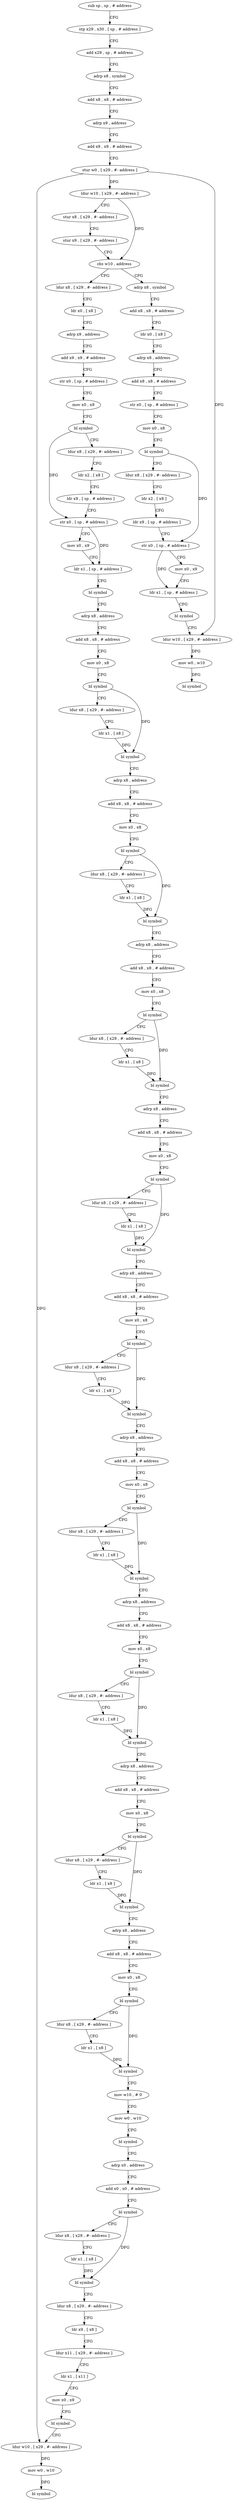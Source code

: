 digraph "func" {
"4243756" [label = "sub sp , sp , # address" ]
"4243760" [label = "stp x29 , x30 , [ sp , # address ]" ]
"4243764" [label = "add x29 , sp , # address" ]
"4243768" [label = "adrp x8 , symbol" ]
"4243772" [label = "add x8 , x8 , # address" ]
"4243776" [label = "adrp x9 , address" ]
"4243780" [label = "add x9 , x9 , # address" ]
"4243784" [label = "stur w0 , [ x29 , #- address ]" ]
"4243788" [label = "ldur w10 , [ x29 , #- address ]" ]
"4243792" [label = "stur x8 , [ x29 , #- address ]" ]
"4243796" [label = "stur x9 , [ x29 , #- address ]" ]
"4243800" [label = "cbz w10 , address" ]
"4243876" [label = "ldur x8 , [ x29 , #- address ]" ]
"4243804" [label = "adrp x8 , symbol" ]
"4243880" [label = "ldr x0 , [ x8 ]" ]
"4243884" [label = "adrp x9 , address" ]
"4243888" [label = "add x9 , x9 , # address" ]
"4243892" [label = "str x0 , [ sp , # address ]" ]
"4243896" [label = "mov x0 , x9" ]
"4243900" [label = "bl symbol" ]
"4243904" [label = "ldur x8 , [ x29 , #- address ]" ]
"4243908" [label = "ldr x2 , [ x8 ]" ]
"4243912" [label = "ldr x9 , [ sp , # address ]" ]
"4243916" [label = "str x0 , [ sp , # address ]" ]
"4243920" [label = "mov x0 , x9" ]
"4243924" [label = "ldr x1 , [ sp , # address ]" ]
"4243928" [label = "bl symbol" ]
"4243932" [label = "adrp x8 , address" ]
"4243936" [label = "add x8 , x8 , # address" ]
"4243940" [label = "mov x0 , x8" ]
"4243944" [label = "bl symbol" ]
"4243948" [label = "ldur x8 , [ x29 , #- address ]" ]
"4243952" [label = "ldr x1 , [ x8 ]" ]
"4243956" [label = "bl symbol" ]
"4243960" [label = "adrp x8 , address" ]
"4243964" [label = "add x8 , x8 , # address" ]
"4243968" [label = "mov x0 , x8" ]
"4243972" [label = "bl symbol" ]
"4243976" [label = "ldur x8 , [ x29 , #- address ]" ]
"4243980" [label = "ldr x1 , [ x8 ]" ]
"4243984" [label = "bl symbol" ]
"4243988" [label = "adrp x8 , address" ]
"4243992" [label = "add x8 , x8 , # address" ]
"4243996" [label = "mov x0 , x8" ]
"4244000" [label = "bl symbol" ]
"4244004" [label = "ldur x8 , [ x29 , #- address ]" ]
"4244008" [label = "ldr x1 , [ x8 ]" ]
"4244012" [label = "bl symbol" ]
"4244016" [label = "adrp x8 , address" ]
"4244020" [label = "add x8 , x8 , # address" ]
"4244024" [label = "mov x0 , x8" ]
"4244028" [label = "bl symbol" ]
"4244032" [label = "ldur x8 , [ x29 , #- address ]" ]
"4244036" [label = "ldr x1 , [ x8 ]" ]
"4244040" [label = "bl symbol" ]
"4244044" [label = "adrp x8 , address" ]
"4244048" [label = "add x8 , x8 , # address" ]
"4244052" [label = "mov x0 , x8" ]
"4244056" [label = "bl symbol" ]
"4244060" [label = "ldur x8 , [ x29 , #- address ]" ]
"4244064" [label = "ldr x1 , [ x8 ]" ]
"4244068" [label = "bl symbol" ]
"4244072" [label = "adrp x8 , address" ]
"4244076" [label = "add x8 , x8 , # address" ]
"4244080" [label = "mov x0 , x8" ]
"4244084" [label = "bl symbol" ]
"4244088" [label = "ldur x8 , [ x29 , #- address ]" ]
"4244092" [label = "ldr x1 , [ x8 ]" ]
"4244096" [label = "bl symbol" ]
"4244100" [label = "adrp x8 , address" ]
"4244104" [label = "add x8 , x8 , # address" ]
"4244108" [label = "mov x0 , x8" ]
"4244112" [label = "bl symbol" ]
"4244116" [label = "ldur x8 , [ x29 , #- address ]" ]
"4244120" [label = "ldr x1 , [ x8 ]" ]
"4244124" [label = "bl symbol" ]
"4244128" [label = "adrp x8 , address" ]
"4244132" [label = "add x8 , x8 , # address" ]
"4244136" [label = "mov x0 , x8" ]
"4244140" [label = "bl symbol" ]
"4244144" [label = "ldur x8 , [ x29 , #- address ]" ]
"4244148" [label = "ldr x1 , [ x8 ]" ]
"4244152" [label = "bl symbol" ]
"4244156" [label = "adrp x8 , address" ]
"4244160" [label = "add x8 , x8 , # address" ]
"4244164" [label = "mov x0 , x8" ]
"4244168" [label = "bl symbol" ]
"4244172" [label = "ldur x8 , [ x29 , #- address ]" ]
"4244176" [label = "ldr x1 , [ x8 ]" ]
"4244180" [label = "bl symbol" ]
"4244184" [label = "mov w10 , # 0" ]
"4244188" [label = "mov w0 , w10" ]
"4244192" [label = "bl symbol" ]
"4244196" [label = "adrp x0 , address" ]
"4244200" [label = "add x0 , x0 , # address" ]
"4244204" [label = "bl symbol" ]
"4244208" [label = "ldur x8 , [ x29 , #- address ]" ]
"4244212" [label = "ldr x1 , [ x8 ]" ]
"4244216" [label = "bl symbol" ]
"4244220" [label = "ldur x8 , [ x29 , #- address ]" ]
"4244224" [label = "ldr x9 , [ x8 ]" ]
"4244228" [label = "ldur x11 , [ x29 , #- address ]" ]
"4244232" [label = "ldr x1 , [ x11 ]" ]
"4244236" [label = "mov x0 , x9" ]
"4244240" [label = "bl symbol" ]
"4244244" [label = "ldur w10 , [ x29 , #- address ]" ]
"4244248" [label = "mov w0 , w10" ]
"4244252" [label = "bl symbol" ]
"4243808" [label = "add x8 , x8 , # address" ]
"4243812" [label = "ldr x0 , [ x8 ]" ]
"4243816" [label = "adrp x8 , address" ]
"4243820" [label = "add x8 , x8 , # address" ]
"4243824" [label = "str x0 , [ sp , # address ]" ]
"4243828" [label = "mov x0 , x8" ]
"4243832" [label = "bl symbol" ]
"4243836" [label = "ldur x8 , [ x29 , #- address ]" ]
"4243840" [label = "ldr x2 , [ x8 ]" ]
"4243844" [label = "ldr x9 , [ sp , # address ]" ]
"4243848" [label = "str x0 , [ sp , # address ]" ]
"4243852" [label = "mov x0 , x9" ]
"4243856" [label = "ldr x1 , [ sp , # address ]" ]
"4243860" [label = "bl symbol" ]
"4243864" [label = "ldur w10 , [ x29 , #- address ]" ]
"4243868" [label = "mov w0 , w10" ]
"4243872" [label = "bl symbol" ]
"4243756" -> "4243760" [ label = "CFG" ]
"4243760" -> "4243764" [ label = "CFG" ]
"4243764" -> "4243768" [ label = "CFG" ]
"4243768" -> "4243772" [ label = "CFG" ]
"4243772" -> "4243776" [ label = "CFG" ]
"4243776" -> "4243780" [ label = "CFG" ]
"4243780" -> "4243784" [ label = "CFG" ]
"4243784" -> "4243788" [ label = "DFG" ]
"4243784" -> "4244244" [ label = "DFG" ]
"4243784" -> "4243864" [ label = "DFG" ]
"4243788" -> "4243792" [ label = "CFG" ]
"4243788" -> "4243800" [ label = "DFG" ]
"4243792" -> "4243796" [ label = "CFG" ]
"4243796" -> "4243800" [ label = "CFG" ]
"4243800" -> "4243876" [ label = "CFG" ]
"4243800" -> "4243804" [ label = "CFG" ]
"4243876" -> "4243880" [ label = "CFG" ]
"4243804" -> "4243808" [ label = "CFG" ]
"4243880" -> "4243884" [ label = "CFG" ]
"4243884" -> "4243888" [ label = "CFG" ]
"4243888" -> "4243892" [ label = "CFG" ]
"4243892" -> "4243896" [ label = "CFG" ]
"4243896" -> "4243900" [ label = "CFG" ]
"4243900" -> "4243904" [ label = "CFG" ]
"4243900" -> "4243916" [ label = "DFG" ]
"4243904" -> "4243908" [ label = "CFG" ]
"4243908" -> "4243912" [ label = "CFG" ]
"4243912" -> "4243916" [ label = "CFG" ]
"4243916" -> "4243920" [ label = "CFG" ]
"4243916" -> "4243924" [ label = "DFG" ]
"4243920" -> "4243924" [ label = "CFG" ]
"4243924" -> "4243928" [ label = "CFG" ]
"4243928" -> "4243932" [ label = "CFG" ]
"4243932" -> "4243936" [ label = "CFG" ]
"4243936" -> "4243940" [ label = "CFG" ]
"4243940" -> "4243944" [ label = "CFG" ]
"4243944" -> "4243948" [ label = "CFG" ]
"4243944" -> "4243956" [ label = "DFG" ]
"4243948" -> "4243952" [ label = "CFG" ]
"4243952" -> "4243956" [ label = "DFG" ]
"4243956" -> "4243960" [ label = "CFG" ]
"4243960" -> "4243964" [ label = "CFG" ]
"4243964" -> "4243968" [ label = "CFG" ]
"4243968" -> "4243972" [ label = "CFG" ]
"4243972" -> "4243976" [ label = "CFG" ]
"4243972" -> "4243984" [ label = "DFG" ]
"4243976" -> "4243980" [ label = "CFG" ]
"4243980" -> "4243984" [ label = "DFG" ]
"4243984" -> "4243988" [ label = "CFG" ]
"4243988" -> "4243992" [ label = "CFG" ]
"4243992" -> "4243996" [ label = "CFG" ]
"4243996" -> "4244000" [ label = "CFG" ]
"4244000" -> "4244004" [ label = "CFG" ]
"4244000" -> "4244012" [ label = "DFG" ]
"4244004" -> "4244008" [ label = "CFG" ]
"4244008" -> "4244012" [ label = "DFG" ]
"4244012" -> "4244016" [ label = "CFG" ]
"4244016" -> "4244020" [ label = "CFG" ]
"4244020" -> "4244024" [ label = "CFG" ]
"4244024" -> "4244028" [ label = "CFG" ]
"4244028" -> "4244032" [ label = "CFG" ]
"4244028" -> "4244040" [ label = "DFG" ]
"4244032" -> "4244036" [ label = "CFG" ]
"4244036" -> "4244040" [ label = "DFG" ]
"4244040" -> "4244044" [ label = "CFG" ]
"4244044" -> "4244048" [ label = "CFG" ]
"4244048" -> "4244052" [ label = "CFG" ]
"4244052" -> "4244056" [ label = "CFG" ]
"4244056" -> "4244060" [ label = "CFG" ]
"4244056" -> "4244068" [ label = "DFG" ]
"4244060" -> "4244064" [ label = "CFG" ]
"4244064" -> "4244068" [ label = "DFG" ]
"4244068" -> "4244072" [ label = "CFG" ]
"4244072" -> "4244076" [ label = "CFG" ]
"4244076" -> "4244080" [ label = "CFG" ]
"4244080" -> "4244084" [ label = "CFG" ]
"4244084" -> "4244088" [ label = "CFG" ]
"4244084" -> "4244096" [ label = "DFG" ]
"4244088" -> "4244092" [ label = "CFG" ]
"4244092" -> "4244096" [ label = "DFG" ]
"4244096" -> "4244100" [ label = "CFG" ]
"4244100" -> "4244104" [ label = "CFG" ]
"4244104" -> "4244108" [ label = "CFG" ]
"4244108" -> "4244112" [ label = "CFG" ]
"4244112" -> "4244116" [ label = "CFG" ]
"4244112" -> "4244124" [ label = "DFG" ]
"4244116" -> "4244120" [ label = "CFG" ]
"4244120" -> "4244124" [ label = "DFG" ]
"4244124" -> "4244128" [ label = "CFG" ]
"4244128" -> "4244132" [ label = "CFG" ]
"4244132" -> "4244136" [ label = "CFG" ]
"4244136" -> "4244140" [ label = "CFG" ]
"4244140" -> "4244144" [ label = "CFG" ]
"4244140" -> "4244152" [ label = "DFG" ]
"4244144" -> "4244148" [ label = "CFG" ]
"4244148" -> "4244152" [ label = "DFG" ]
"4244152" -> "4244156" [ label = "CFG" ]
"4244156" -> "4244160" [ label = "CFG" ]
"4244160" -> "4244164" [ label = "CFG" ]
"4244164" -> "4244168" [ label = "CFG" ]
"4244168" -> "4244172" [ label = "CFG" ]
"4244168" -> "4244180" [ label = "DFG" ]
"4244172" -> "4244176" [ label = "CFG" ]
"4244176" -> "4244180" [ label = "DFG" ]
"4244180" -> "4244184" [ label = "CFG" ]
"4244184" -> "4244188" [ label = "CFG" ]
"4244188" -> "4244192" [ label = "CFG" ]
"4244192" -> "4244196" [ label = "CFG" ]
"4244196" -> "4244200" [ label = "CFG" ]
"4244200" -> "4244204" [ label = "CFG" ]
"4244204" -> "4244208" [ label = "CFG" ]
"4244204" -> "4244216" [ label = "DFG" ]
"4244208" -> "4244212" [ label = "CFG" ]
"4244212" -> "4244216" [ label = "DFG" ]
"4244216" -> "4244220" [ label = "CFG" ]
"4244220" -> "4244224" [ label = "CFG" ]
"4244224" -> "4244228" [ label = "CFG" ]
"4244228" -> "4244232" [ label = "CFG" ]
"4244232" -> "4244236" [ label = "CFG" ]
"4244236" -> "4244240" [ label = "CFG" ]
"4244240" -> "4244244" [ label = "CFG" ]
"4244244" -> "4244248" [ label = "DFG" ]
"4244248" -> "4244252" [ label = "DFG" ]
"4243808" -> "4243812" [ label = "CFG" ]
"4243812" -> "4243816" [ label = "CFG" ]
"4243816" -> "4243820" [ label = "CFG" ]
"4243820" -> "4243824" [ label = "CFG" ]
"4243824" -> "4243828" [ label = "CFG" ]
"4243828" -> "4243832" [ label = "CFG" ]
"4243832" -> "4243836" [ label = "CFG" ]
"4243832" -> "4243848" [ label = "DFG" ]
"4243836" -> "4243840" [ label = "CFG" ]
"4243840" -> "4243844" [ label = "CFG" ]
"4243844" -> "4243848" [ label = "CFG" ]
"4243848" -> "4243852" [ label = "CFG" ]
"4243848" -> "4243856" [ label = "DFG" ]
"4243852" -> "4243856" [ label = "CFG" ]
"4243856" -> "4243860" [ label = "CFG" ]
"4243860" -> "4243864" [ label = "CFG" ]
"4243864" -> "4243868" [ label = "DFG" ]
"4243868" -> "4243872" [ label = "DFG" ]
}
